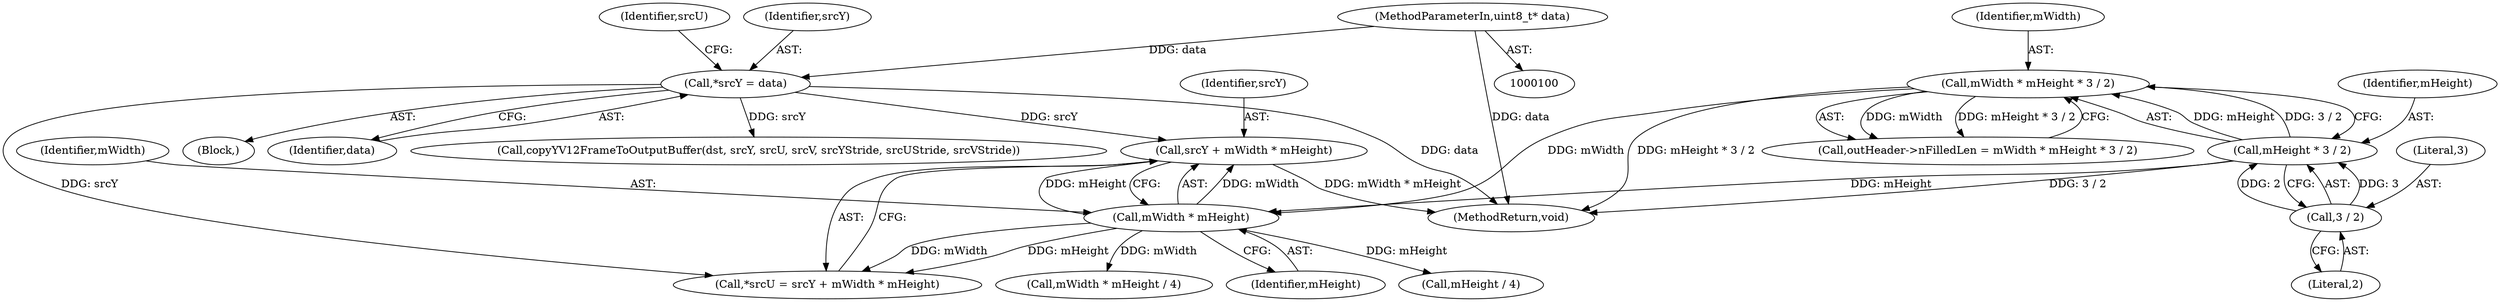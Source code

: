 digraph "0_Android_d2f47191538837e796e2b10c1ff7e1ee35f6e0ab_1@pointer" {
"1000169" [label="(Call,srcY + mWidth * mHeight)"];
"1000163" [label="(Call,*srcY = data)"];
"1000102" [label="(MethodParameterIn,uint8_t* data)"];
"1000171" [label="(Call,mWidth * mHeight)"];
"1000145" [label="(Call,mWidth * mHeight * 3 / 2)"];
"1000147" [label="(Call,mHeight * 3 / 2)"];
"1000149" [label="(Call,3 / 2)"];
"1000141" [label="(Call,outHeader->nFilledLen = mWidth * mHeight * 3 / 2)"];
"1000103" [label="(Block,)"];
"1000168" [label="(Identifier,srcU)"];
"1000163" [label="(Call,*srcY = data)"];
"1000173" [label="(Identifier,mHeight)"];
"1000170" [label="(Identifier,srcY)"];
"1000150" [label="(Literal,3)"];
"1000151" [label="(Literal,2)"];
"1000164" [label="(Identifier,srcY)"];
"1000147" [label="(Call,mHeight * 3 / 2)"];
"1000169" [label="(Call,srcY + mWidth * mHeight)"];
"1000165" [label="(Identifier,data)"];
"1000198" [label="(Call,copyYV12FrameToOutputBuffer(dst, srcY, srcU, srcV, srcYStride, srcUStride, srcVStride))"];
"1000145" [label="(Call,mWidth * mHeight * 3 / 2)"];
"1000149" [label="(Call,3 / 2)"];
"1000102" [label="(MethodParameterIn,uint8_t* data)"];
"1000167" [label="(Call,*srcU = srcY + mWidth * mHeight)"];
"1000217" [label="(MethodReturn,void)"];
"1000148" [label="(Identifier,mHeight)"];
"1000171" [label="(Call,mWidth * mHeight)"];
"1000146" [label="(Identifier,mWidth)"];
"1000181" [label="(Call,mHeight / 4)"];
"1000179" [label="(Call,mWidth * mHeight / 4)"];
"1000172" [label="(Identifier,mWidth)"];
"1000169" -> "1000167"  [label="AST: "];
"1000169" -> "1000171"  [label="CFG: "];
"1000170" -> "1000169"  [label="AST: "];
"1000171" -> "1000169"  [label="AST: "];
"1000167" -> "1000169"  [label="CFG: "];
"1000169" -> "1000217"  [label="DDG: mWidth * mHeight"];
"1000163" -> "1000169"  [label="DDG: srcY"];
"1000171" -> "1000169"  [label="DDG: mWidth"];
"1000171" -> "1000169"  [label="DDG: mHeight"];
"1000163" -> "1000103"  [label="AST: "];
"1000163" -> "1000165"  [label="CFG: "];
"1000164" -> "1000163"  [label="AST: "];
"1000165" -> "1000163"  [label="AST: "];
"1000168" -> "1000163"  [label="CFG: "];
"1000163" -> "1000217"  [label="DDG: data"];
"1000102" -> "1000163"  [label="DDG: data"];
"1000163" -> "1000167"  [label="DDG: srcY"];
"1000163" -> "1000198"  [label="DDG: srcY"];
"1000102" -> "1000100"  [label="AST: "];
"1000102" -> "1000217"  [label="DDG: data"];
"1000171" -> "1000173"  [label="CFG: "];
"1000172" -> "1000171"  [label="AST: "];
"1000173" -> "1000171"  [label="AST: "];
"1000171" -> "1000167"  [label="DDG: mWidth"];
"1000171" -> "1000167"  [label="DDG: mHeight"];
"1000145" -> "1000171"  [label="DDG: mWidth"];
"1000147" -> "1000171"  [label="DDG: mHeight"];
"1000171" -> "1000179"  [label="DDG: mWidth"];
"1000171" -> "1000181"  [label="DDG: mHeight"];
"1000145" -> "1000141"  [label="AST: "];
"1000145" -> "1000147"  [label="CFG: "];
"1000146" -> "1000145"  [label="AST: "];
"1000147" -> "1000145"  [label="AST: "];
"1000141" -> "1000145"  [label="CFG: "];
"1000145" -> "1000217"  [label="DDG: mHeight * 3 / 2"];
"1000145" -> "1000141"  [label="DDG: mWidth"];
"1000145" -> "1000141"  [label="DDG: mHeight * 3 / 2"];
"1000147" -> "1000145"  [label="DDG: mHeight"];
"1000147" -> "1000145"  [label="DDG: 3 / 2"];
"1000147" -> "1000149"  [label="CFG: "];
"1000148" -> "1000147"  [label="AST: "];
"1000149" -> "1000147"  [label="AST: "];
"1000147" -> "1000217"  [label="DDG: 3 / 2"];
"1000149" -> "1000147"  [label="DDG: 3"];
"1000149" -> "1000147"  [label="DDG: 2"];
"1000149" -> "1000151"  [label="CFG: "];
"1000150" -> "1000149"  [label="AST: "];
"1000151" -> "1000149"  [label="AST: "];
}
